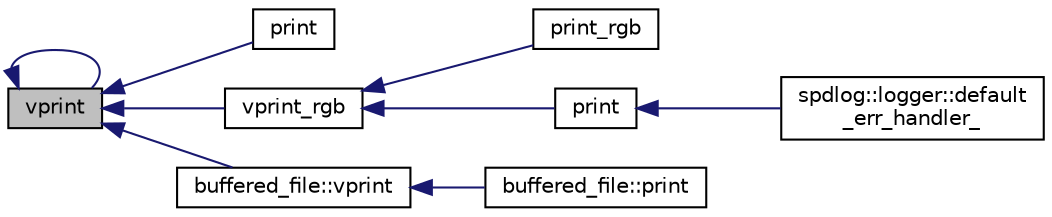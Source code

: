 digraph "vprint"
{
  edge [fontname="Helvetica",fontsize="10",labelfontname="Helvetica",labelfontsize="10"];
  node [fontname="Helvetica",fontsize="10",shape=record];
  rankdir="LR";
  Node1 [label="vprint",height=0.2,width=0.4,color="black", fillcolor="grey75", style="filled" fontcolor="black"];
  Node1 -> Node2 [dir="back",color="midnightblue",fontsize="10",style="solid",fontname="Helvetica"];
  Node2 [label="print",height=0.2,width=0.4,color="black", fillcolor="white", style="filled",URL="$vendor_2spdlog_2include_2spdlog_2fmt_2bundled_2_core_8h.html#a2d3f5f76ea91ece0def0a2f99d375a9f"];
  Node1 -> Node3 [dir="back",color="midnightblue",fontsize="10",style="solid",fontname="Helvetica"];
  Node3 [label="vprint_rgb",height=0.2,width=0.4,color="black", fillcolor="white", style="filled",URL="$colors_8h.html#a48e10d6f2a899eb8a3de884fe4ee3f56"];
  Node3 -> Node4 [dir="back",color="midnightblue",fontsize="10",style="solid",fontname="Helvetica"];
  Node4 [label="print_rgb",height=0.2,width=0.4,color="black", fillcolor="white", style="filled",URL="$colors_8h.html#aed43de18b082793631dd19b5f4cc9e23"];
  Node3 -> Node5 [dir="back",color="midnightblue",fontsize="10",style="solid",fontname="Helvetica"];
  Node5 [label="print",height=0.2,width=0.4,color="black", fillcolor="white", style="filled",URL="$colors_8h.html#a832eea73ba20c84fdaf3ea607fefd46a"];
  Node5 -> Node6 [dir="back",color="midnightblue",fontsize="10",style="solid",fontname="Helvetica"];
  Node6 [label="spdlog::logger::default\l_err_handler_",height=0.2,width=0.4,color="black", fillcolor="white", style="filled",URL="$classspdlog_1_1logger.html#a3432e21bdc19d74024b57cc3f26a8471"];
  Node1 -> Node1 [dir="back",color="midnightblue",fontsize="10",style="solid",fontname="Helvetica"];
  Node1 -> Node7 [dir="back",color="midnightblue",fontsize="10",style="solid",fontname="Helvetica"];
  Node7 [label="buffered_file::vprint",height=0.2,width=0.4,color="black", fillcolor="white", style="filled",URL="$classbuffered__file.html#a0a34fceffc31cc126a6b731461c88d8d"];
  Node7 -> Node8 [dir="back",color="midnightblue",fontsize="10",style="solid",fontname="Helvetica"];
  Node8 [label="buffered_file::print",height=0.2,width=0.4,color="black", fillcolor="white", style="filled",URL="$classbuffered__file.html#ac10f5f8199f285f58e1ba154c33b755d"];
}
